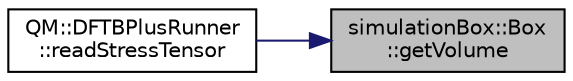 digraph "simulationBox::Box::getVolume"
{
 // LATEX_PDF_SIZE
  edge [fontname="Helvetica",fontsize="10",labelfontname="Helvetica",labelfontsize="10"];
  node [fontname="Helvetica",fontsize="10",shape=record];
  rankdir="RL";
  Node1 [label="simulationBox::Box\l::getVolume",height=0.2,width=0.4,color="black", fillcolor="grey75", style="filled", fontcolor="black",tooltip=" "];
  Node1 -> Node2 [dir="back",color="midnightblue",fontsize="10",style="solid",fontname="Helvetica"];
  Node2 [label="QM::DFTBPlusRunner\l::readStressTensor",height=0.2,width=0.4,color="black", fillcolor="white", style="filled",URL="$classQM_1_1DFTBPlusRunner.html#ac67cb82b9f8bd9161dc1281d41d27b71",tooltip="reads the stress tensor and adds it to the physical data"];
}
